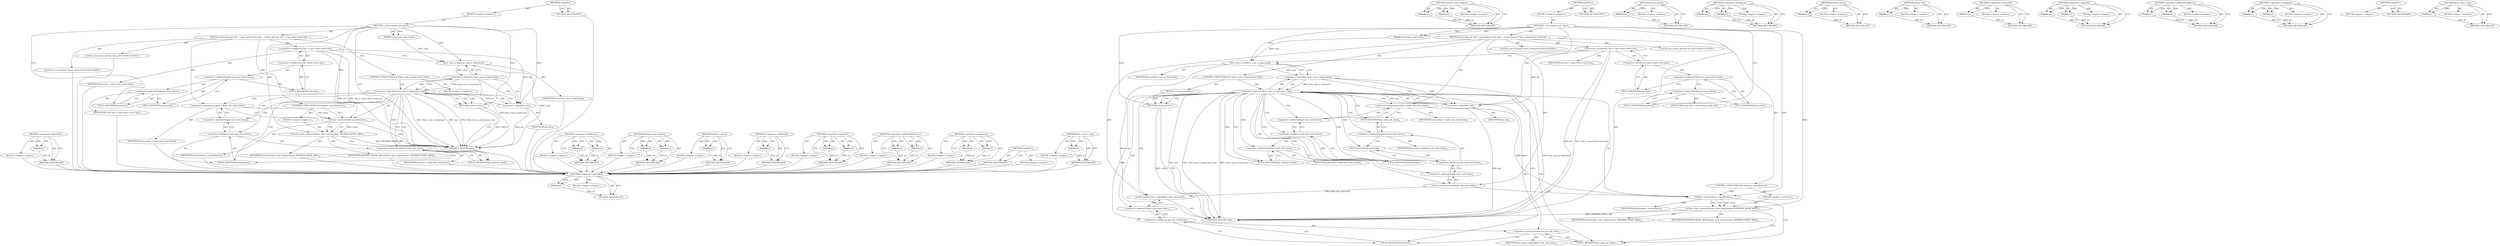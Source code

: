 digraph "kvm_vcpu_is_bsp" {
vulnerable_87 [label=<(METHOD,&lt;operator&gt;.logicalNot)>];
vulnerable_88 [label=<(PARAM,p1)>];
vulnerable_89 [label=<(BLOCK,&lt;empty&gt;,&lt;empty&gt;)>];
vulnerable_90 [label=<(METHOD_RETURN,ANY)>];
vulnerable_6 [label=<(METHOD,&lt;global&gt;)<SUB>1</SUB>>];
vulnerable_7 [label=<(BLOCK,&lt;empty&gt;,&lt;empty&gt;)<SUB>1</SUB>>];
vulnerable_8 [label=<(METHOD,__kvm_migrate_pit_timer)<SUB>1</SUB>>];
vulnerable_9 [label=<(PARAM,struct kvm_vcpu *vcpu)<SUB>1</SUB>>];
vulnerable_10 [label=<(BLOCK,{
	struct kvm_pit *pit = vcpu-&gt;kvm-&gt;arch.vpit;
...,{
	struct kvm_pit *pit = vcpu-&gt;kvm-&gt;arch.vpit;
...)<SUB>2</SUB>>];
vulnerable_11 [label="<(LOCAL,struct kvm_pit* pit: kvm_pit*)<SUB>3</SUB>>"];
vulnerable_12 [label=<(&lt;operator&gt;.assignment,*pit = vcpu-&gt;kvm-&gt;arch.vpit)<SUB>3</SUB>>];
vulnerable_13 [label=<(IDENTIFIER,pit,*pit = vcpu-&gt;kvm-&gt;arch.vpit)<SUB>3</SUB>>];
vulnerable_14 [label=<(&lt;operator&gt;.fieldAccess,vcpu-&gt;kvm-&gt;arch.vpit)<SUB>3</SUB>>];
vulnerable_15 [label=<(&lt;operator&gt;.indirectFieldAccess,vcpu-&gt;kvm-&gt;arch)<SUB>3</SUB>>];
vulnerable_16 [label=<(&lt;operator&gt;.indirectFieldAccess,vcpu-&gt;kvm)<SUB>3</SUB>>];
vulnerable_17 [label=<(IDENTIFIER,vcpu,*pit = vcpu-&gt;kvm-&gt;arch.vpit)<SUB>3</SUB>>];
vulnerable_18 [label=<(FIELD_IDENTIFIER,kvm,kvm)<SUB>3</SUB>>];
vulnerable_19 [label=<(FIELD_IDENTIFIER,arch,arch)<SUB>3</SUB>>];
vulnerable_20 [label=<(FIELD_IDENTIFIER,vpit,vpit)<SUB>3</SUB>>];
vulnerable_21 [label="<(LOCAL,struct hrtimer* timer: hrtimer*)<SUB>4</SUB>>"];
vulnerable_22 [label=<(CONTROL_STRUCTURE,IF,if (!kvm_vcpu_is_bsp(vcpu) || !pit))<SUB>6</SUB>>];
vulnerable_23 [label=<(&lt;operator&gt;.logicalOr,!kvm_vcpu_is_bsp(vcpu) || !pit)<SUB>6</SUB>>];
vulnerable_24 [label=<(&lt;operator&gt;.logicalNot,!kvm_vcpu_is_bsp(vcpu))<SUB>6</SUB>>];
vulnerable_25 [label=<(kvm_vcpu_is_bsp,kvm_vcpu_is_bsp(vcpu))<SUB>6</SUB>>];
vulnerable_26 [label=<(IDENTIFIER,vcpu,kvm_vcpu_is_bsp(vcpu))<SUB>6</SUB>>];
vulnerable_27 [label=<(&lt;operator&gt;.logicalNot,!pit)<SUB>6</SUB>>];
vulnerable_28 [label=<(IDENTIFIER,pit,!pit)<SUB>6</SUB>>];
vulnerable_29 [label=<(BLOCK,&lt;empty&gt;,&lt;empty&gt;)<SUB>7</SUB>>];
vulnerable_30 [label=<(RETURN,return;,return;)<SUB>7</SUB>>];
vulnerable_31 [label=<(&lt;operator&gt;.assignment,timer = &amp;pit-&gt;pit_state.timer)<SUB>9</SUB>>];
vulnerable_32 [label=<(IDENTIFIER,timer,timer = &amp;pit-&gt;pit_state.timer)<SUB>9</SUB>>];
vulnerable_33 [label=<(&lt;operator&gt;.addressOf,&amp;pit-&gt;pit_state.timer)<SUB>9</SUB>>];
vulnerable_34 [label=<(&lt;operator&gt;.fieldAccess,pit-&gt;pit_state.timer)<SUB>9</SUB>>];
vulnerable_35 [label=<(&lt;operator&gt;.indirectFieldAccess,pit-&gt;pit_state)<SUB>9</SUB>>];
vulnerable_36 [label=<(IDENTIFIER,pit,timer = &amp;pit-&gt;pit_state.timer)<SUB>9</SUB>>];
vulnerable_37 [label=<(FIELD_IDENTIFIER,pit_state,pit_state)<SUB>9</SUB>>];
vulnerable_38 [label=<(FIELD_IDENTIFIER,timer,timer)<SUB>9</SUB>>];
vulnerable_39 [label=<(CONTROL_STRUCTURE,IF,if (hrtimer_cancel(timer)))<SUB>10</SUB>>];
vulnerable_40 [label=<(hrtimer_cancel,hrtimer_cancel(timer))<SUB>10</SUB>>];
vulnerable_41 [label=<(IDENTIFIER,timer,hrtimer_cancel(timer))<SUB>10</SUB>>];
vulnerable_42 [label=<(BLOCK,&lt;empty&gt;,&lt;empty&gt;)<SUB>11</SUB>>];
vulnerable_43 [label=<(hrtimer_start_expires,hrtimer_start_expires(timer, HRTIMER_MODE_ABS))<SUB>11</SUB>>];
vulnerable_44 [label=<(IDENTIFIER,timer,hrtimer_start_expires(timer, HRTIMER_MODE_ABS))<SUB>11</SUB>>];
vulnerable_45 [label=<(IDENTIFIER,HRTIMER_MODE_ABS,hrtimer_start_expires(timer, HRTIMER_MODE_ABS))<SUB>11</SUB>>];
vulnerable_46 [label=<(METHOD_RETURN,void)<SUB>1</SUB>>];
vulnerable_48 [label=<(METHOD_RETURN,ANY)<SUB>1</SUB>>];
vulnerable_72 [label=<(METHOD,&lt;operator&gt;.fieldAccess)>];
vulnerable_73 [label=<(PARAM,p1)>];
vulnerable_74 [label=<(PARAM,p2)>];
vulnerable_75 [label=<(BLOCK,&lt;empty&gt;,&lt;empty&gt;)>];
vulnerable_76 [label=<(METHOD_RETURN,ANY)>];
vulnerable_103 [label=<(METHOD,hrtimer_start_expires)>];
vulnerable_104 [label=<(PARAM,p1)>];
vulnerable_105 [label=<(PARAM,p2)>];
vulnerable_106 [label=<(BLOCK,&lt;empty&gt;,&lt;empty&gt;)>];
vulnerable_107 [label=<(METHOD_RETURN,ANY)>];
vulnerable_99 [label=<(METHOD,hrtimer_cancel)>];
vulnerable_100 [label=<(PARAM,p1)>];
vulnerable_101 [label=<(BLOCK,&lt;empty&gt;,&lt;empty&gt;)>];
vulnerable_102 [label=<(METHOD_RETURN,ANY)>];
vulnerable_95 [label=<(METHOD,&lt;operator&gt;.addressOf)>];
vulnerable_96 [label=<(PARAM,p1)>];
vulnerable_97 [label=<(BLOCK,&lt;empty&gt;,&lt;empty&gt;)>];
vulnerable_98 [label=<(METHOD_RETURN,ANY)>];
vulnerable_82 [label=<(METHOD,&lt;operator&gt;.logicalOr)>];
vulnerable_83 [label=<(PARAM,p1)>];
vulnerable_84 [label=<(PARAM,p2)>];
vulnerable_85 [label=<(BLOCK,&lt;empty&gt;,&lt;empty&gt;)>];
vulnerable_86 [label=<(METHOD_RETURN,ANY)>];
vulnerable_77 [label=<(METHOD,&lt;operator&gt;.indirectFieldAccess)>];
vulnerable_78 [label=<(PARAM,p1)>];
vulnerable_79 [label=<(PARAM,p2)>];
vulnerable_80 [label=<(BLOCK,&lt;empty&gt;,&lt;empty&gt;)>];
vulnerable_81 [label=<(METHOD_RETURN,ANY)>];
vulnerable_67 [label=<(METHOD,&lt;operator&gt;.assignment)>];
vulnerable_68 [label=<(PARAM,p1)>];
vulnerable_69 [label=<(PARAM,p2)>];
vulnerable_70 [label=<(BLOCK,&lt;empty&gt;,&lt;empty&gt;)>];
vulnerable_71 [label=<(METHOD_RETURN,ANY)>];
vulnerable_61 [label=<(METHOD,&lt;global&gt;)<SUB>1</SUB>>];
vulnerable_62 [label=<(BLOCK,&lt;empty&gt;,&lt;empty&gt;)>];
vulnerable_63 [label=<(METHOD_RETURN,ANY)>];
vulnerable_91 [label=<(METHOD,kvm_vcpu_is_bsp)>];
vulnerable_92 [label=<(PARAM,p1)>];
vulnerable_93 [label=<(BLOCK,&lt;empty&gt;,&lt;empty&gt;)>];
vulnerable_94 [label=<(METHOD_RETURN,ANY)>];
fixed_101 [label=<(METHOD,&lt;operator&gt;.logicalNot)>];
fixed_102 [label=<(PARAM,p1)>];
fixed_103 [label=<(BLOCK,&lt;empty&gt;,&lt;empty&gt;)>];
fixed_104 [label=<(METHOD_RETURN,ANY)>];
fixed_121 [label=<(METHOD,hrtimer_start_expires)>];
fixed_122 [label=<(PARAM,p1)>];
fixed_123 [label=<(PARAM,p2)>];
fixed_124 [label=<(BLOCK,&lt;empty&gt;,&lt;empty&gt;)>];
fixed_125 [label=<(METHOD_RETURN,ANY)>];
fixed_6 [label=<(METHOD,&lt;global&gt;)<SUB>1</SUB>>];
fixed_7 [label=<(BLOCK,&lt;empty&gt;,&lt;empty&gt;)<SUB>1</SUB>>];
fixed_8 [label=<(METHOD,__kvm_migrate_pit_timer)<SUB>1</SUB>>];
fixed_9 [label=<(PARAM,struct kvm_vcpu *vcpu)<SUB>1</SUB>>];
fixed_10 [label=<(BLOCK,{
	struct kvm_pit *pit = vcpu-&gt;kvm-&gt;arch.vpit;
...,{
	struct kvm_pit *pit = vcpu-&gt;kvm-&gt;arch.vpit;
...)<SUB>2</SUB>>];
fixed_11 [label="<(LOCAL,struct kvm_pit* pit: kvm_pit*)<SUB>3</SUB>>"];
fixed_12 [label=<(&lt;operator&gt;.assignment,*pit = vcpu-&gt;kvm-&gt;arch.vpit)<SUB>3</SUB>>];
fixed_13 [label=<(IDENTIFIER,pit,*pit = vcpu-&gt;kvm-&gt;arch.vpit)<SUB>3</SUB>>];
fixed_14 [label=<(&lt;operator&gt;.fieldAccess,vcpu-&gt;kvm-&gt;arch.vpit)<SUB>3</SUB>>];
fixed_15 [label=<(&lt;operator&gt;.indirectFieldAccess,vcpu-&gt;kvm-&gt;arch)<SUB>3</SUB>>];
fixed_16 [label=<(&lt;operator&gt;.indirectFieldAccess,vcpu-&gt;kvm)<SUB>3</SUB>>];
fixed_17 [label=<(IDENTIFIER,vcpu,*pit = vcpu-&gt;kvm-&gt;arch.vpit)<SUB>3</SUB>>];
fixed_18 [label=<(FIELD_IDENTIFIER,kvm,kvm)<SUB>3</SUB>>];
fixed_19 [label=<(FIELD_IDENTIFIER,arch,arch)<SUB>3</SUB>>];
fixed_20 [label=<(FIELD_IDENTIFIER,vpit,vpit)<SUB>3</SUB>>];
fixed_21 [label="<(LOCAL,struct hrtimer* timer: hrtimer*)<SUB>4</SUB>>"];
fixed_22 [label=<(CONTROL_STRUCTURE,IF,if (!kvm_vcpu_is_bsp(vcpu) || !pit))<SUB>6</SUB>>];
fixed_23 [label=<(&lt;operator&gt;.logicalOr,!kvm_vcpu_is_bsp(vcpu) || !pit)<SUB>6</SUB>>];
fixed_24 [label=<(&lt;operator&gt;.logicalNot,!kvm_vcpu_is_bsp(vcpu))<SUB>6</SUB>>];
fixed_25 [label=<(kvm_vcpu_is_bsp,kvm_vcpu_is_bsp(vcpu))<SUB>6</SUB>>];
fixed_26 [label=<(IDENTIFIER,vcpu,kvm_vcpu_is_bsp(vcpu))<SUB>6</SUB>>];
fixed_27 [label=<(&lt;operator&gt;.logicalNot,!pit)<SUB>6</SUB>>];
fixed_28 [label=<(IDENTIFIER,pit,!pit)<SUB>6</SUB>>];
fixed_29 [label=<(BLOCK,&lt;empty&gt;,&lt;empty&gt;)<SUB>7</SUB>>];
fixed_30 [label=<(RETURN,return;,return;)<SUB>7</SUB>>];
fixed_31 [label=<(&lt;operator&gt;.assignment,timer = &amp;pit-&gt;pit_state.timer)<SUB>9</SUB>>];
fixed_32 [label=<(IDENTIFIER,timer,timer = &amp;pit-&gt;pit_state.timer)<SUB>9</SUB>>];
fixed_33 [label=<(&lt;operator&gt;.addressOf,&amp;pit-&gt;pit_state.timer)<SUB>9</SUB>>];
fixed_34 [label=<(&lt;operator&gt;.fieldAccess,pit-&gt;pit_state.timer)<SUB>9</SUB>>];
fixed_35 [label=<(&lt;operator&gt;.indirectFieldAccess,pit-&gt;pit_state)<SUB>9</SUB>>];
fixed_36 [label=<(IDENTIFIER,pit,timer = &amp;pit-&gt;pit_state.timer)<SUB>9</SUB>>];
fixed_37 [label=<(FIELD_IDENTIFIER,pit_state,pit_state)<SUB>9</SUB>>];
fixed_38 [label=<(FIELD_IDENTIFIER,timer,timer)<SUB>9</SUB>>];
fixed_39 [label=<(mutex_lock,mutex_lock(&amp;pit-&gt;pit_state.lock))<SUB>10</SUB>>];
fixed_40 [label=<(&lt;operator&gt;.addressOf,&amp;pit-&gt;pit_state.lock)<SUB>10</SUB>>];
fixed_41 [label=<(&lt;operator&gt;.fieldAccess,pit-&gt;pit_state.lock)<SUB>10</SUB>>];
fixed_42 [label=<(&lt;operator&gt;.indirectFieldAccess,pit-&gt;pit_state)<SUB>10</SUB>>];
fixed_43 [label=<(IDENTIFIER,pit,mutex_lock(&amp;pit-&gt;pit_state.lock))<SUB>10</SUB>>];
fixed_44 [label=<(FIELD_IDENTIFIER,pit_state,pit_state)<SUB>10</SUB>>];
fixed_45 [label=<(FIELD_IDENTIFIER,lock,lock)<SUB>10</SUB>>];
fixed_46 [label=<(CONTROL_STRUCTURE,IF,if (hrtimer_cancel(timer)))<SUB>11</SUB>>];
fixed_47 [label=<(hrtimer_cancel,hrtimer_cancel(timer))<SUB>11</SUB>>];
fixed_48 [label=<(IDENTIFIER,timer,hrtimer_cancel(timer))<SUB>11</SUB>>];
fixed_49 [label=<(BLOCK,&lt;empty&gt;,&lt;empty&gt;)<SUB>12</SUB>>];
fixed_50 [label=<(hrtimer_start_expires,hrtimer_start_expires(timer, HRTIMER_MODE_ABS))<SUB>12</SUB>>];
fixed_51 [label=<(IDENTIFIER,timer,hrtimer_start_expires(timer, HRTIMER_MODE_ABS))<SUB>12</SUB>>];
fixed_52 [label=<(IDENTIFIER,HRTIMER_MODE_ABS,hrtimer_start_expires(timer, HRTIMER_MODE_ABS))<SUB>12</SUB>>];
fixed_53 [label=<(mutex_unlock,mutex_unlock(&amp;pit-&gt;pit_state.lock))<SUB>13</SUB>>];
fixed_54 [label=<(&lt;operator&gt;.addressOf,&amp;pit-&gt;pit_state.lock)<SUB>13</SUB>>];
fixed_55 [label=<(&lt;operator&gt;.fieldAccess,pit-&gt;pit_state.lock)<SUB>13</SUB>>];
fixed_56 [label=<(&lt;operator&gt;.indirectFieldAccess,pit-&gt;pit_state)<SUB>13</SUB>>];
fixed_57 [label=<(IDENTIFIER,pit,mutex_unlock(&amp;pit-&gt;pit_state.lock))<SUB>13</SUB>>];
fixed_58 [label=<(FIELD_IDENTIFIER,pit_state,pit_state)<SUB>13</SUB>>];
fixed_59 [label=<(FIELD_IDENTIFIER,lock,lock)<SUB>13</SUB>>];
fixed_60 [label=<(METHOD_RETURN,void)<SUB>1</SUB>>];
fixed_62 [label=<(METHOD_RETURN,ANY)<SUB>1</SUB>>];
fixed_126 [label=<(METHOD,mutex_unlock)>];
fixed_127 [label=<(PARAM,p1)>];
fixed_128 [label=<(BLOCK,&lt;empty&gt;,&lt;empty&gt;)>];
fixed_129 [label=<(METHOD_RETURN,ANY)>];
fixed_86 [label=<(METHOD,&lt;operator&gt;.fieldAccess)>];
fixed_87 [label=<(PARAM,p1)>];
fixed_88 [label=<(PARAM,p2)>];
fixed_89 [label=<(BLOCK,&lt;empty&gt;,&lt;empty&gt;)>];
fixed_90 [label=<(METHOD_RETURN,ANY)>];
fixed_117 [label=<(METHOD,hrtimer_cancel)>];
fixed_118 [label=<(PARAM,p1)>];
fixed_119 [label=<(BLOCK,&lt;empty&gt;,&lt;empty&gt;)>];
fixed_120 [label=<(METHOD_RETURN,ANY)>];
fixed_113 [label=<(METHOD,mutex_lock)>];
fixed_114 [label=<(PARAM,p1)>];
fixed_115 [label=<(BLOCK,&lt;empty&gt;,&lt;empty&gt;)>];
fixed_116 [label=<(METHOD_RETURN,ANY)>];
fixed_109 [label=<(METHOD,&lt;operator&gt;.addressOf)>];
fixed_110 [label=<(PARAM,p1)>];
fixed_111 [label=<(BLOCK,&lt;empty&gt;,&lt;empty&gt;)>];
fixed_112 [label=<(METHOD_RETURN,ANY)>];
fixed_96 [label=<(METHOD,&lt;operator&gt;.logicalOr)>];
fixed_97 [label=<(PARAM,p1)>];
fixed_98 [label=<(PARAM,p2)>];
fixed_99 [label=<(BLOCK,&lt;empty&gt;,&lt;empty&gt;)>];
fixed_100 [label=<(METHOD_RETURN,ANY)>];
fixed_91 [label=<(METHOD,&lt;operator&gt;.indirectFieldAccess)>];
fixed_92 [label=<(PARAM,p1)>];
fixed_93 [label=<(PARAM,p2)>];
fixed_94 [label=<(BLOCK,&lt;empty&gt;,&lt;empty&gt;)>];
fixed_95 [label=<(METHOD_RETURN,ANY)>];
fixed_81 [label=<(METHOD,&lt;operator&gt;.assignment)>];
fixed_82 [label=<(PARAM,p1)>];
fixed_83 [label=<(PARAM,p2)>];
fixed_84 [label=<(BLOCK,&lt;empty&gt;,&lt;empty&gt;)>];
fixed_85 [label=<(METHOD_RETURN,ANY)>];
fixed_75 [label=<(METHOD,&lt;global&gt;)<SUB>1</SUB>>];
fixed_76 [label=<(BLOCK,&lt;empty&gt;,&lt;empty&gt;)>];
fixed_77 [label=<(METHOD_RETURN,ANY)>];
fixed_105 [label=<(METHOD,kvm_vcpu_is_bsp)>];
fixed_106 [label=<(PARAM,p1)>];
fixed_107 [label=<(BLOCK,&lt;empty&gt;,&lt;empty&gt;)>];
fixed_108 [label=<(METHOD_RETURN,ANY)>];
vulnerable_87 -> vulnerable_88  [key=0, label="AST: "];
vulnerable_87 -> vulnerable_88  [key=1, label="DDG: "];
vulnerable_87 -> vulnerable_89  [key=0, label="AST: "];
vulnerable_87 -> vulnerable_90  [key=0, label="AST: "];
vulnerable_87 -> vulnerable_90  [key=1, label="CFG: "];
vulnerable_88 -> vulnerable_90  [key=0, label="DDG: p1"];
vulnerable_89 -> fixed_101  [key=0];
vulnerable_90 -> fixed_101  [key=0];
vulnerable_6 -> vulnerable_7  [key=0, label="AST: "];
vulnerable_6 -> vulnerable_48  [key=0, label="AST: "];
vulnerable_6 -> vulnerable_48  [key=1, label="CFG: "];
vulnerable_7 -> vulnerable_8  [key=0, label="AST: "];
vulnerable_8 -> vulnerable_9  [key=0, label="AST: "];
vulnerable_8 -> vulnerable_9  [key=1, label="DDG: "];
vulnerable_8 -> vulnerable_10  [key=0, label="AST: "];
vulnerable_8 -> vulnerable_46  [key=0, label="AST: "];
vulnerable_8 -> vulnerable_18  [key=0, label="CFG: "];
vulnerable_8 -> vulnerable_30  [key=0, label="DDG: "];
vulnerable_8 -> vulnerable_40  [key=0, label="DDG: "];
vulnerable_8 -> vulnerable_27  [key=0, label="DDG: "];
vulnerable_8 -> vulnerable_43  [key=0, label="DDG: "];
vulnerable_8 -> vulnerable_25  [key=0, label="DDG: "];
vulnerable_9 -> vulnerable_25  [key=0, label="DDG: vcpu"];
vulnerable_10 -> vulnerable_11  [key=0, label="AST: "];
vulnerable_10 -> vulnerable_12  [key=0, label="AST: "];
vulnerable_10 -> vulnerable_21  [key=0, label="AST: "];
vulnerable_10 -> vulnerable_22  [key=0, label="AST: "];
vulnerable_10 -> vulnerable_31  [key=0, label="AST: "];
vulnerable_10 -> vulnerable_39  [key=0, label="AST: "];
vulnerable_11 -> fixed_101  [key=0];
vulnerable_12 -> vulnerable_13  [key=0, label="AST: "];
vulnerable_12 -> vulnerable_14  [key=0, label="AST: "];
vulnerable_12 -> vulnerable_25  [key=0, label="CFG: "];
vulnerable_12 -> vulnerable_46  [key=0, label="DDG: pit"];
vulnerable_12 -> vulnerable_46  [key=1, label="DDG: *pit = vcpu-&gt;kvm-&gt;arch.vpit"];
vulnerable_12 -> vulnerable_27  [key=0, label="DDG: pit"];
vulnerable_13 -> fixed_101  [key=0];
vulnerable_14 -> vulnerable_15  [key=0, label="AST: "];
vulnerable_14 -> vulnerable_20  [key=0, label="AST: "];
vulnerable_14 -> vulnerable_12  [key=0, label="CFG: "];
vulnerable_15 -> vulnerable_16  [key=0, label="AST: "];
vulnerable_15 -> vulnerable_19  [key=0, label="AST: "];
vulnerable_15 -> vulnerable_20  [key=0, label="CFG: "];
vulnerable_16 -> vulnerable_17  [key=0, label="AST: "];
vulnerable_16 -> vulnerable_18  [key=0, label="AST: "];
vulnerable_16 -> vulnerable_19  [key=0, label="CFG: "];
vulnerable_17 -> fixed_101  [key=0];
vulnerable_18 -> vulnerable_16  [key=0, label="CFG: "];
vulnerable_19 -> vulnerable_15  [key=0, label="CFG: "];
vulnerable_20 -> vulnerable_14  [key=0, label="CFG: "];
vulnerable_21 -> fixed_101  [key=0];
vulnerable_22 -> vulnerable_23  [key=0, label="AST: "];
vulnerable_22 -> vulnerable_29  [key=0, label="AST: "];
vulnerable_23 -> vulnerable_24  [key=0, label="AST: "];
vulnerable_23 -> vulnerable_27  [key=0, label="AST: "];
vulnerable_23 -> vulnerable_30  [key=0, label="CFG: "];
vulnerable_23 -> vulnerable_30  [key=1, label="CDG: "];
vulnerable_23 -> vulnerable_37  [key=0, label="CFG: "];
vulnerable_23 -> vulnerable_37  [key=1, label="CDG: "];
vulnerable_23 -> vulnerable_46  [key=0, label="DDG: !kvm_vcpu_is_bsp(vcpu)"];
vulnerable_23 -> vulnerable_46  [key=1, label="DDG: !pit"];
vulnerable_23 -> vulnerable_46  [key=2, label="DDG: !kvm_vcpu_is_bsp(vcpu) || !pit"];
vulnerable_23 -> vulnerable_40  [key=0, label="CDG: "];
vulnerable_23 -> vulnerable_34  [key=0, label="CDG: "];
vulnerable_23 -> vulnerable_33  [key=0, label="CDG: "];
vulnerable_23 -> vulnerable_35  [key=0, label="CDG: "];
vulnerable_23 -> vulnerable_38  [key=0, label="CDG: "];
vulnerable_23 -> vulnerable_31  [key=0, label="CDG: "];
vulnerable_24 -> vulnerable_25  [key=0, label="AST: "];
vulnerable_24 -> vulnerable_23  [key=0, label="CFG: "];
vulnerable_24 -> vulnerable_23  [key=1, label="DDG: kvm_vcpu_is_bsp(vcpu)"];
vulnerable_24 -> vulnerable_27  [key=0, label="CFG: "];
vulnerable_24 -> vulnerable_27  [key=1, label="CDG: "];
vulnerable_24 -> vulnerable_46  [key=0, label="DDG: kvm_vcpu_is_bsp(vcpu)"];
vulnerable_25 -> vulnerable_26  [key=0, label="AST: "];
vulnerable_25 -> vulnerable_24  [key=0, label="CFG: "];
vulnerable_25 -> vulnerable_24  [key=1, label="DDG: vcpu"];
vulnerable_25 -> vulnerable_46  [key=0, label="DDG: vcpu"];
vulnerable_26 -> fixed_101  [key=0];
vulnerable_27 -> vulnerable_28  [key=0, label="AST: "];
vulnerable_27 -> vulnerable_23  [key=0, label="CFG: "];
vulnerable_27 -> vulnerable_23  [key=1, label="DDG: pit"];
vulnerable_27 -> vulnerable_46  [key=0, label="DDG: pit"];
vulnerable_28 -> fixed_101  [key=0];
vulnerable_29 -> vulnerable_30  [key=0, label="AST: "];
vulnerable_30 -> vulnerable_46  [key=0, label="CFG: "];
vulnerable_30 -> vulnerable_46  [key=1, label="DDG: &lt;RET&gt;"];
vulnerable_31 -> vulnerable_32  [key=0, label="AST: "];
vulnerable_31 -> vulnerable_33  [key=0, label="AST: "];
vulnerable_31 -> vulnerable_40  [key=0, label="CFG: "];
vulnerable_31 -> vulnerable_40  [key=1, label="DDG: timer"];
vulnerable_32 -> fixed_101  [key=0];
vulnerable_33 -> vulnerable_34  [key=0, label="AST: "];
vulnerable_33 -> vulnerable_31  [key=0, label="CFG: "];
vulnerable_34 -> vulnerable_35  [key=0, label="AST: "];
vulnerable_34 -> vulnerable_38  [key=0, label="AST: "];
vulnerable_34 -> vulnerable_33  [key=0, label="CFG: "];
vulnerable_35 -> vulnerable_36  [key=0, label="AST: "];
vulnerable_35 -> vulnerable_37  [key=0, label="AST: "];
vulnerable_35 -> vulnerable_38  [key=0, label="CFG: "];
vulnerable_36 -> fixed_101  [key=0];
vulnerable_37 -> vulnerable_35  [key=0, label="CFG: "];
vulnerable_38 -> vulnerable_34  [key=0, label="CFG: "];
vulnerable_39 -> vulnerable_40  [key=0, label="AST: "];
vulnerable_39 -> vulnerable_42  [key=0, label="AST: "];
vulnerable_40 -> vulnerable_41  [key=0, label="AST: "];
vulnerable_40 -> vulnerable_46  [key=0, label="CFG: "];
vulnerable_40 -> vulnerable_43  [key=0, label="CFG: "];
vulnerable_40 -> vulnerable_43  [key=1, label="DDG: timer"];
vulnerable_40 -> vulnerable_43  [key=2, label="CDG: "];
vulnerable_41 -> fixed_101  [key=0];
vulnerable_42 -> vulnerable_43  [key=0, label="AST: "];
vulnerable_43 -> vulnerable_44  [key=0, label="AST: "];
vulnerable_43 -> vulnerable_45  [key=0, label="AST: "];
vulnerable_43 -> vulnerable_46  [key=0, label="CFG: "];
vulnerable_43 -> vulnerable_46  [key=1, label="DDG: HRTIMER_MODE_ABS"];
vulnerable_44 -> fixed_101  [key=0];
vulnerable_45 -> fixed_101  [key=0];
vulnerable_46 -> fixed_101  [key=0];
vulnerable_48 -> fixed_101  [key=0];
vulnerable_72 -> vulnerable_73  [key=0, label="AST: "];
vulnerable_72 -> vulnerable_73  [key=1, label="DDG: "];
vulnerable_72 -> vulnerable_75  [key=0, label="AST: "];
vulnerable_72 -> vulnerable_74  [key=0, label="AST: "];
vulnerable_72 -> vulnerable_74  [key=1, label="DDG: "];
vulnerable_72 -> vulnerable_76  [key=0, label="AST: "];
vulnerable_72 -> vulnerable_76  [key=1, label="CFG: "];
vulnerable_73 -> vulnerable_76  [key=0, label="DDG: p1"];
vulnerable_74 -> vulnerable_76  [key=0, label="DDG: p2"];
vulnerable_75 -> fixed_101  [key=0];
vulnerable_76 -> fixed_101  [key=0];
vulnerable_103 -> vulnerable_104  [key=0, label="AST: "];
vulnerable_103 -> vulnerable_104  [key=1, label="DDG: "];
vulnerable_103 -> vulnerable_106  [key=0, label="AST: "];
vulnerable_103 -> vulnerable_105  [key=0, label="AST: "];
vulnerable_103 -> vulnerable_105  [key=1, label="DDG: "];
vulnerable_103 -> vulnerable_107  [key=0, label="AST: "];
vulnerable_103 -> vulnerable_107  [key=1, label="CFG: "];
vulnerable_104 -> vulnerable_107  [key=0, label="DDG: p1"];
vulnerable_105 -> vulnerable_107  [key=0, label="DDG: p2"];
vulnerable_106 -> fixed_101  [key=0];
vulnerable_107 -> fixed_101  [key=0];
vulnerable_99 -> vulnerable_100  [key=0, label="AST: "];
vulnerable_99 -> vulnerable_100  [key=1, label="DDG: "];
vulnerable_99 -> vulnerable_101  [key=0, label="AST: "];
vulnerable_99 -> vulnerable_102  [key=0, label="AST: "];
vulnerable_99 -> vulnerable_102  [key=1, label="CFG: "];
vulnerable_100 -> vulnerable_102  [key=0, label="DDG: p1"];
vulnerable_101 -> fixed_101  [key=0];
vulnerable_102 -> fixed_101  [key=0];
vulnerable_95 -> vulnerable_96  [key=0, label="AST: "];
vulnerable_95 -> vulnerable_96  [key=1, label="DDG: "];
vulnerable_95 -> vulnerable_97  [key=0, label="AST: "];
vulnerable_95 -> vulnerable_98  [key=0, label="AST: "];
vulnerable_95 -> vulnerable_98  [key=1, label="CFG: "];
vulnerable_96 -> vulnerable_98  [key=0, label="DDG: p1"];
vulnerable_97 -> fixed_101  [key=0];
vulnerable_98 -> fixed_101  [key=0];
vulnerable_82 -> vulnerable_83  [key=0, label="AST: "];
vulnerable_82 -> vulnerable_83  [key=1, label="DDG: "];
vulnerable_82 -> vulnerable_85  [key=0, label="AST: "];
vulnerable_82 -> vulnerable_84  [key=0, label="AST: "];
vulnerable_82 -> vulnerable_84  [key=1, label="DDG: "];
vulnerable_82 -> vulnerable_86  [key=0, label="AST: "];
vulnerable_82 -> vulnerable_86  [key=1, label="CFG: "];
vulnerable_83 -> vulnerable_86  [key=0, label="DDG: p1"];
vulnerable_84 -> vulnerable_86  [key=0, label="DDG: p2"];
vulnerable_85 -> fixed_101  [key=0];
vulnerable_86 -> fixed_101  [key=0];
vulnerable_77 -> vulnerable_78  [key=0, label="AST: "];
vulnerable_77 -> vulnerable_78  [key=1, label="DDG: "];
vulnerable_77 -> vulnerable_80  [key=0, label="AST: "];
vulnerable_77 -> vulnerable_79  [key=0, label="AST: "];
vulnerable_77 -> vulnerable_79  [key=1, label="DDG: "];
vulnerable_77 -> vulnerable_81  [key=0, label="AST: "];
vulnerable_77 -> vulnerable_81  [key=1, label="CFG: "];
vulnerable_78 -> vulnerable_81  [key=0, label="DDG: p1"];
vulnerable_79 -> vulnerable_81  [key=0, label="DDG: p2"];
vulnerable_80 -> fixed_101  [key=0];
vulnerable_81 -> fixed_101  [key=0];
vulnerable_67 -> vulnerable_68  [key=0, label="AST: "];
vulnerable_67 -> vulnerable_68  [key=1, label="DDG: "];
vulnerable_67 -> vulnerable_70  [key=0, label="AST: "];
vulnerable_67 -> vulnerable_69  [key=0, label="AST: "];
vulnerable_67 -> vulnerable_69  [key=1, label="DDG: "];
vulnerable_67 -> vulnerable_71  [key=0, label="AST: "];
vulnerable_67 -> vulnerable_71  [key=1, label="CFG: "];
vulnerable_68 -> vulnerable_71  [key=0, label="DDG: p1"];
vulnerable_69 -> vulnerable_71  [key=0, label="DDG: p2"];
vulnerable_70 -> fixed_101  [key=0];
vulnerable_71 -> fixed_101  [key=0];
vulnerable_61 -> vulnerable_62  [key=0, label="AST: "];
vulnerable_61 -> vulnerable_63  [key=0, label="AST: "];
vulnerable_61 -> vulnerable_63  [key=1, label="CFG: "];
vulnerable_62 -> fixed_101  [key=0];
vulnerable_63 -> fixed_101  [key=0];
vulnerable_91 -> vulnerable_92  [key=0, label="AST: "];
vulnerable_91 -> vulnerable_92  [key=1, label="DDG: "];
vulnerable_91 -> vulnerable_93  [key=0, label="AST: "];
vulnerable_91 -> vulnerable_94  [key=0, label="AST: "];
vulnerable_91 -> vulnerable_94  [key=1, label="CFG: "];
vulnerable_92 -> vulnerable_94  [key=0, label="DDG: p1"];
vulnerable_93 -> fixed_101  [key=0];
vulnerable_94 -> fixed_101  [key=0];
fixed_101 -> fixed_102  [key=0, label="AST: "];
fixed_101 -> fixed_102  [key=1, label="DDG: "];
fixed_101 -> fixed_103  [key=0, label="AST: "];
fixed_101 -> fixed_104  [key=0, label="AST: "];
fixed_101 -> fixed_104  [key=1, label="CFG: "];
fixed_102 -> fixed_104  [key=0, label="DDG: p1"];
fixed_121 -> fixed_122  [key=0, label="AST: "];
fixed_121 -> fixed_122  [key=1, label="DDG: "];
fixed_121 -> fixed_124  [key=0, label="AST: "];
fixed_121 -> fixed_123  [key=0, label="AST: "];
fixed_121 -> fixed_123  [key=1, label="DDG: "];
fixed_121 -> fixed_125  [key=0, label="AST: "];
fixed_121 -> fixed_125  [key=1, label="CFG: "];
fixed_122 -> fixed_125  [key=0, label="DDG: p1"];
fixed_123 -> fixed_125  [key=0, label="DDG: p2"];
fixed_6 -> fixed_7  [key=0, label="AST: "];
fixed_6 -> fixed_62  [key=0, label="AST: "];
fixed_6 -> fixed_62  [key=1, label="CFG: "];
fixed_7 -> fixed_8  [key=0, label="AST: "];
fixed_8 -> fixed_9  [key=0, label="AST: "];
fixed_8 -> fixed_9  [key=1, label="DDG: "];
fixed_8 -> fixed_10  [key=0, label="AST: "];
fixed_8 -> fixed_60  [key=0, label="AST: "];
fixed_8 -> fixed_18  [key=0, label="CFG: "];
fixed_8 -> fixed_30  [key=0, label="DDG: "];
fixed_8 -> fixed_47  [key=0, label="DDG: "];
fixed_8 -> fixed_27  [key=0, label="DDG: "];
fixed_8 -> fixed_50  [key=0, label="DDG: "];
fixed_8 -> fixed_25  [key=0, label="DDG: "];
fixed_9 -> fixed_25  [key=0, label="DDG: vcpu"];
fixed_10 -> fixed_11  [key=0, label="AST: "];
fixed_10 -> fixed_12  [key=0, label="AST: "];
fixed_10 -> fixed_21  [key=0, label="AST: "];
fixed_10 -> fixed_22  [key=0, label="AST: "];
fixed_10 -> fixed_31  [key=0, label="AST: "];
fixed_10 -> fixed_39  [key=0, label="AST: "];
fixed_10 -> fixed_46  [key=0, label="AST: "];
fixed_10 -> fixed_53  [key=0, label="AST: "];
fixed_12 -> fixed_13  [key=0, label="AST: "];
fixed_12 -> fixed_14  [key=0, label="AST: "];
fixed_12 -> fixed_25  [key=0, label="CFG: "];
fixed_12 -> fixed_60  [key=0, label="DDG: pit"];
fixed_12 -> fixed_60  [key=1, label="DDG: *pit = vcpu-&gt;kvm-&gt;arch.vpit"];
fixed_12 -> fixed_27  [key=0, label="DDG: pit"];
fixed_14 -> fixed_15  [key=0, label="AST: "];
fixed_14 -> fixed_20  [key=0, label="AST: "];
fixed_14 -> fixed_12  [key=0, label="CFG: "];
fixed_15 -> fixed_16  [key=0, label="AST: "];
fixed_15 -> fixed_19  [key=0, label="AST: "];
fixed_15 -> fixed_20  [key=0, label="CFG: "];
fixed_16 -> fixed_17  [key=0, label="AST: "];
fixed_16 -> fixed_18  [key=0, label="AST: "];
fixed_16 -> fixed_19  [key=0, label="CFG: "];
fixed_18 -> fixed_16  [key=0, label="CFG: "];
fixed_19 -> fixed_15  [key=0, label="CFG: "];
fixed_20 -> fixed_14  [key=0, label="CFG: "];
fixed_22 -> fixed_23  [key=0, label="AST: "];
fixed_22 -> fixed_29  [key=0, label="AST: "];
fixed_23 -> fixed_24  [key=0, label="AST: "];
fixed_23 -> fixed_27  [key=0, label="AST: "];
fixed_23 -> fixed_30  [key=0, label="CFG: "];
fixed_23 -> fixed_30  [key=1, label="CDG: "];
fixed_23 -> fixed_37  [key=0, label="CFG: "];
fixed_23 -> fixed_37  [key=1, label="CDG: "];
fixed_23 -> fixed_60  [key=0, label="DDG: !kvm_vcpu_is_bsp(vcpu)"];
fixed_23 -> fixed_60  [key=1, label="DDG: !pit"];
fixed_23 -> fixed_60  [key=2, label="DDG: !kvm_vcpu_is_bsp(vcpu) || !pit"];
fixed_23 -> fixed_47  [key=0, label="CDG: "];
fixed_23 -> fixed_34  [key=0, label="CDG: "];
fixed_23 -> fixed_58  [key=0, label="CDG: "];
fixed_23 -> fixed_33  [key=0, label="CDG: "];
fixed_23 -> fixed_42  [key=0, label="CDG: "];
fixed_23 -> fixed_53  [key=0, label="CDG: "];
fixed_23 -> fixed_38  [key=0, label="CDG: "];
fixed_23 -> fixed_56  [key=0, label="CDG: "];
fixed_23 -> fixed_41  [key=0, label="CDG: "];
fixed_23 -> fixed_45  [key=0, label="CDG: "];
fixed_23 -> fixed_40  [key=0, label="CDG: "];
fixed_23 -> fixed_59  [key=0, label="CDG: "];
fixed_23 -> fixed_44  [key=0, label="CDG: "];
fixed_23 -> fixed_35  [key=0, label="CDG: "];
fixed_23 -> fixed_55  [key=0, label="CDG: "];
fixed_23 -> fixed_54  [key=0, label="CDG: "];
fixed_23 -> fixed_39  [key=0, label="CDG: "];
fixed_23 -> fixed_31  [key=0, label="CDG: "];
fixed_24 -> fixed_25  [key=0, label="AST: "];
fixed_24 -> fixed_23  [key=0, label="CFG: "];
fixed_24 -> fixed_23  [key=1, label="DDG: kvm_vcpu_is_bsp(vcpu)"];
fixed_24 -> fixed_27  [key=0, label="CFG: "];
fixed_24 -> fixed_27  [key=1, label="CDG: "];
fixed_24 -> fixed_60  [key=0, label="DDG: kvm_vcpu_is_bsp(vcpu)"];
fixed_25 -> fixed_26  [key=0, label="AST: "];
fixed_25 -> fixed_24  [key=0, label="CFG: "];
fixed_25 -> fixed_24  [key=1, label="DDG: vcpu"];
fixed_25 -> fixed_60  [key=0, label="DDG: vcpu"];
fixed_27 -> fixed_28  [key=0, label="AST: "];
fixed_27 -> fixed_23  [key=0, label="CFG: "];
fixed_27 -> fixed_23  [key=1, label="DDG: pit"];
fixed_27 -> fixed_60  [key=0, label="DDG: pit"];
fixed_29 -> fixed_30  [key=0, label="AST: "];
fixed_30 -> fixed_60  [key=0, label="CFG: "];
fixed_30 -> fixed_60  [key=1, label="DDG: &lt;RET&gt;"];
fixed_31 -> fixed_32  [key=0, label="AST: "];
fixed_31 -> fixed_33  [key=0, label="AST: "];
fixed_31 -> fixed_44  [key=0, label="CFG: "];
fixed_31 -> fixed_47  [key=0, label="DDG: timer"];
fixed_33 -> fixed_34  [key=0, label="AST: "];
fixed_33 -> fixed_31  [key=0, label="CFG: "];
fixed_34 -> fixed_35  [key=0, label="AST: "];
fixed_34 -> fixed_38  [key=0, label="AST: "];
fixed_34 -> fixed_33  [key=0, label="CFG: "];
fixed_35 -> fixed_36  [key=0, label="AST: "];
fixed_35 -> fixed_37  [key=0, label="AST: "];
fixed_35 -> fixed_38  [key=0, label="CFG: "];
fixed_37 -> fixed_35  [key=0, label="CFG: "];
fixed_38 -> fixed_34  [key=0, label="CFG: "];
fixed_39 -> fixed_40  [key=0, label="AST: "];
fixed_39 -> fixed_47  [key=0, label="CFG: "];
fixed_39 -> fixed_53  [key=0, label="DDG: &amp;pit-&gt;pit_state.lock"];
fixed_40 -> fixed_41  [key=0, label="AST: "];
fixed_40 -> fixed_39  [key=0, label="CFG: "];
fixed_41 -> fixed_42  [key=0, label="AST: "];
fixed_41 -> fixed_45  [key=0, label="AST: "];
fixed_41 -> fixed_40  [key=0, label="CFG: "];
fixed_42 -> fixed_43  [key=0, label="AST: "];
fixed_42 -> fixed_44  [key=0, label="AST: "];
fixed_42 -> fixed_45  [key=0, label="CFG: "];
fixed_44 -> fixed_42  [key=0, label="CFG: "];
fixed_45 -> fixed_41  [key=0, label="CFG: "];
fixed_46 -> fixed_47  [key=0, label="AST: "];
fixed_46 -> fixed_49  [key=0, label="AST: "];
fixed_47 -> fixed_48  [key=0, label="AST: "];
fixed_47 -> fixed_50  [key=0, label="CFG: "];
fixed_47 -> fixed_50  [key=1, label="DDG: timer"];
fixed_47 -> fixed_50  [key=2, label="CDG: "];
fixed_47 -> fixed_58  [key=0, label="CFG: "];
fixed_49 -> fixed_50  [key=0, label="AST: "];
fixed_50 -> fixed_51  [key=0, label="AST: "];
fixed_50 -> fixed_52  [key=0, label="AST: "];
fixed_50 -> fixed_58  [key=0, label="CFG: "];
fixed_50 -> fixed_60  [key=0, label="DDG: HRTIMER_MODE_ABS"];
fixed_53 -> fixed_54  [key=0, label="AST: "];
fixed_53 -> fixed_60  [key=0, label="CFG: "];
fixed_54 -> fixed_55  [key=0, label="AST: "];
fixed_54 -> fixed_53  [key=0, label="CFG: "];
fixed_55 -> fixed_56  [key=0, label="AST: "];
fixed_55 -> fixed_59  [key=0, label="AST: "];
fixed_55 -> fixed_54  [key=0, label="CFG: "];
fixed_56 -> fixed_57  [key=0, label="AST: "];
fixed_56 -> fixed_58  [key=0, label="AST: "];
fixed_56 -> fixed_59  [key=0, label="CFG: "];
fixed_58 -> fixed_56  [key=0, label="CFG: "];
fixed_59 -> fixed_55  [key=0, label="CFG: "];
fixed_126 -> fixed_127  [key=0, label="AST: "];
fixed_126 -> fixed_127  [key=1, label="DDG: "];
fixed_126 -> fixed_128  [key=0, label="AST: "];
fixed_126 -> fixed_129  [key=0, label="AST: "];
fixed_126 -> fixed_129  [key=1, label="CFG: "];
fixed_127 -> fixed_129  [key=0, label="DDG: p1"];
fixed_86 -> fixed_87  [key=0, label="AST: "];
fixed_86 -> fixed_87  [key=1, label="DDG: "];
fixed_86 -> fixed_89  [key=0, label="AST: "];
fixed_86 -> fixed_88  [key=0, label="AST: "];
fixed_86 -> fixed_88  [key=1, label="DDG: "];
fixed_86 -> fixed_90  [key=0, label="AST: "];
fixed_86 -> fixed_90  [key=1, label="CFG: "];
fixed_87 -> fixed_90  [key=0, label="DDG: p1"];
fixed_88 -> fixed_90  [key=0, label="DDG: p2"];
fixed_117 -> fixed_118  [key=0, label="AST: "];
fixed_117 -> fixed_118  [key=1, label="DDG: "];
fixed_117 -> fixed_119  [key=0, label="AST: "];
fixed_117 -> fixed_120  [key=0, label="AST: "];
fixed_117 -> fixed_120  [key=1, label="CFG: "];
fixed_118 -> fixed_120  [key=0, label="DDG: p1"];
fixed_113 -> fixed_114  [key=0, label="AST: "];
fixed_113 -> fixed_114  [key=1, label="DDG: "];
fixed_113 -> fixed_115  [key=0, label="AST: "];
fixed_113 -> fixed_116  [key=0, label="AST: "];
fixed_113 -> fixed_116  [key=1, label="CFG: "];
fixed_114 -> fixed_116  [key=0, label="DDG: p1"];
fixed_109 -> fixed_110  [key=0, label="AST: "];
fixed_109 -> fixed_110  [key=1, label="DDG: "];
fixed_109 -> fixed_111  [key=0, label="AST: "];
fixed_109 -> fixed_112  [key=0, label="AST: "];
fixed_109 -> fixed_112  [key=1, label="CFG: "];
fixed_110 -> fixed_112  [key=0, label="DDG: p1"];
fixed_96 -> fixed_97  [key=0, label="AST: "];
fixed_96 -> fixed_97  [key=1, label="DDG: "];
fixed_96 -> fixed_99  [key=0, label="AST: "];
fixed_96 -> fixed_98  [key=0, label="AST: "];
fixed_96 -> fixed_98  [key=1, label="DDG: "];
fixed_96 -> fixed_100  [key=0, label="AST: "];
fixed_96 -> fixed_100  [key=1, label="CFG: "];
fixed_97 -> fixed_100  [key=0, label="DDG: p1"];
fixed_98 -> fixed_100  [key=0, label="DDG: p2"];
fixed_91 -> fixed_92  [key=0, label="AST: "];
fixed_91 -> fixed_92  [key=1, label="DDG: "];
fixed_91 -> fixed_94  [key=0, label="AST: "];
fixed_91 -> fixed_93  [key=0, label="AST: "];
fixed_91 -> fixed_93  [key=1, label="DDG: "];
fixed_91 -> fixed_95  [key=0, label="AST: "];
fixed_91 -> fixed_95  [key=1, label="CFG: "];
fixed_92 -> fixed_95  [key=0, label="DDG: p1"];
fixed_93 -> fixed_95  [key=0, label="DDG: p2"];
fixed_81 -> fixed_82  [key=0, label="AST: "];
fixed_81 -> fixed_82  [key=1, label="DDG: "];
fixed_81 -> fixed_84  [key=0, label="AST: "];
fixed_81 -> fixed_83  [key=0, label="AST: "];
fixed_81 -> fixed_83  [key=1, label="DDG: "];
fixed_81 -> fixed_85  [key=0, label="AST: "];
fixed_81 -> fixed_85  [key=1, label="CFG: "];
fixed_82 -> fixed_85  [key=0, label="DDG: p1"];
fixed_83 -> fixed_85  [key=0, label="DDG: p2"];
fixed_75 -> fixed_76  [key=0, label="AST: "];
fixed_75 -> fixed_77  [key=0, label="AST: "];
fixed_75 -> fixed_77  [key=1, label="CFG: "];
fixed_105 -> fixed_106  [key=0, label="AST: "];
fixed_105 -> fixed_106  [key=1, label="DDG: "];
fixed_105 -> fixed_107  [key=0, label="AST: "];
fixed_105 -> fixed_108  [key=0, label="AST: "];
fixed_105 -> fixed_108  [key=1, label="CFG: "];
fixed_106 -> fixed_108  [key=0, label="DDG: p1"];
}

